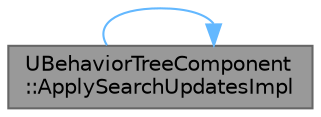 digraph "UBehaviorTreeComponent::ApplySearchUpdatesImpl"
{
 // INTERACTIVE_SVG=YES
 // LATEX_PDF_SIZE
  bgcolor="transparent";
  edge [fontname=Helvetica,fontsize=10,labelfontname=Helvetica,labelfontsize=10];
  node [fontname=Helvetica,fontsize=10,shape=box,height=0.2,width=0.4];
  rankdir="LR";
  Node1 [id="Node000001",label="UBehaviorTreeComponent\l::ApplySearchUpdatesImpl",height=0.2,width=0.4,color="gray40", fillcolor="grey60", style="filled", fontcolor="black",tooltip="Please don't call this function directly instead call ApplyAllSearchUpdates."];
  Node1 -> Node1 [id="edge1_Node000001_Node000001",color="steelblue1",style="solid",tooltip=" "];
}
